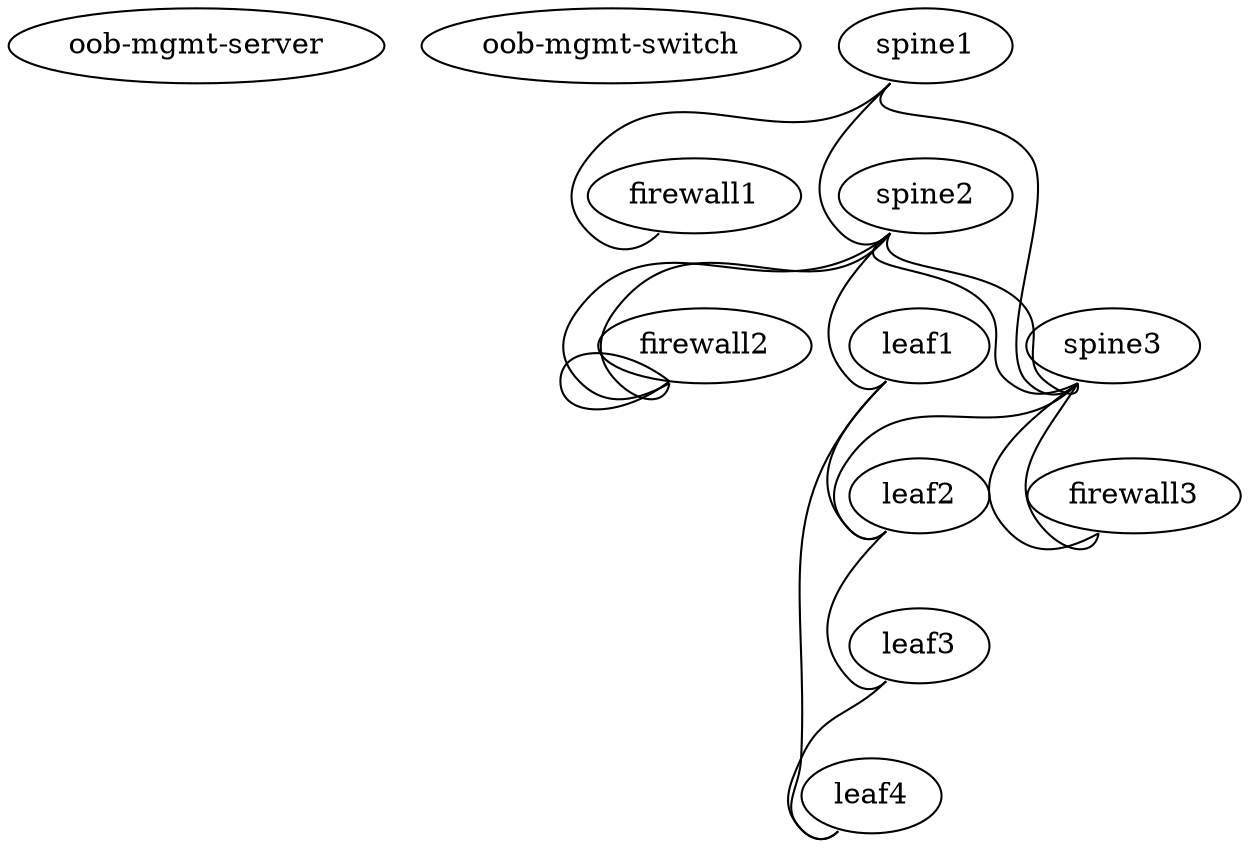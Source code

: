 graph demo {
 "oob-mgmt-server" [function="oob-server" config="./helper_scripts/oob_switch_config.sh" mgmt_ip="192.168.200.254/24"]
 "oob-mgmt-switch" [function="oob-switch" config="./helper_scripts/oob_switch_config.sh" mgmt_ip="192.168.200.100"]

 "firewall1" [function="fake"]
 "firewall2" [function="fake"]
 "firewall3" [function="fake"]

 "spine1" [function="spine" config="./helper_scripts/extra_switch_config.sh" mgmt_ip="192.168.200.1"]
 "spine2" [function="spine" config="./helper_scripts/extra_switch_config.sh" mgmt_ip="192.168.200.2"]
 "spine3" [function="spine" config="./helper_scripts/extra_switch_config.sh" mgmt_ip="192.168.200.3"]
  
 "leaf1" [function="leaf" config="./helper_scripts/extra_switch_config.sh" mgmt_ip="192.168.200.10"]
 "leaf2" [function="leaf" config="./helper_scripts/extra_switch_config.sh" mgmt_ip="192.168.200.20"]
 "leaf3" [function="leaf" config="./helper_scripts/extra_switch_config.sh" mgmt_ip="192.168.200.30"]
 "leaf4" [function="leaf" config="./helper_scripts/extra_switch_config.sh" mgmt_ip="192.168.200.40"]

   "spine1":"swp47" -- "firewall1":"swp1"
   "spine1":"swp1" -- "spine2":"swp47"
   "spine1":"swp2" -- "spine3":"swp47"
   
   "spine2":"swp45" -- "firewall2":"swp0"
   "spine2":"swp46" -- "firewall2":"swp1"
   "spine3":"swp45" -- "firewall3":"swp0"
   "spine3":"swp46" -- "firewall3":"swp1"
   
   "firewall2":"swp2" -- "firewall2":"swp3"

   "spine2":"swp49" -- "spine3":"swp49"
   "spine2":"swp50" -- "spine3":"swp50"

   "spine2":"swp1" -- "leaf1":"swp52"
   "spine3":"swp1" -- "leaf2":"swp52"

   "leaf1":"swp50" -- "leaf2":"swp50"
   "leaf3":"swp50" -- "leaf4":"swp50"
   "leaf1":"swp49" -- "leaf4":"swp52"
   "leaf2":"swp49" -- "leaf3":"swp52"
}
